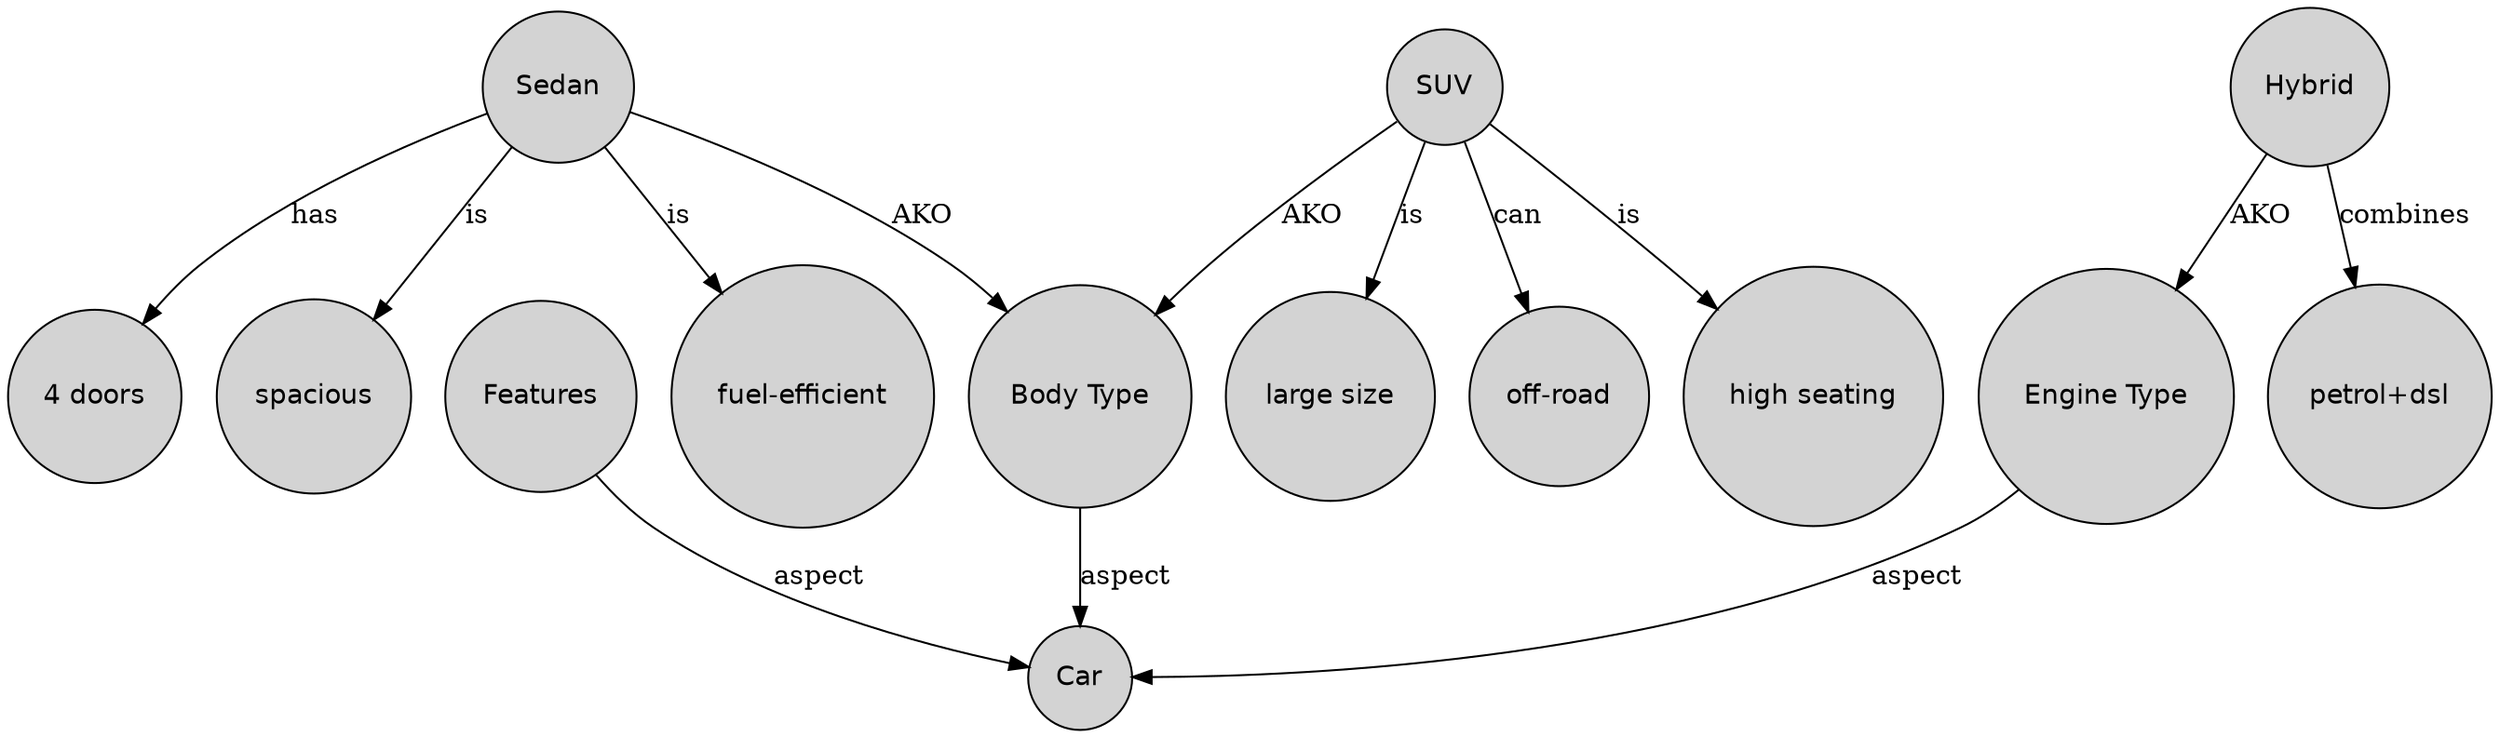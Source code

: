 digraph Car {
  node [shape=circle, style=filled, fillcolor=lightgrey, fontname="Helvetica"];
  Car;
  "Body Type"   -> Car [label="aspect"];
  "Engine Type" -> Car [label="aspect"];
  Features      -> Car [label="aspect"];

  Sedan         -> "Body Type" [label="AKO"];
  SUV           -> "Body Type" [label="AKO"];
  Hybrid        -> "Engine Type" [label="AKO"];

  Sedan -> "4 doors"      [label="has"];
  Sedan -> spacious       [label="is"];
  Sedan -> "fuel-efficient"[label="is"];

  SUV   -> "large size"   [label="is"];
  SUV   -> "off-road"     [label="can"];
  SUV   -> "high seating" [label="is"];

  Hybrid-> "petrol+dsl"   [label="combines"];
}
